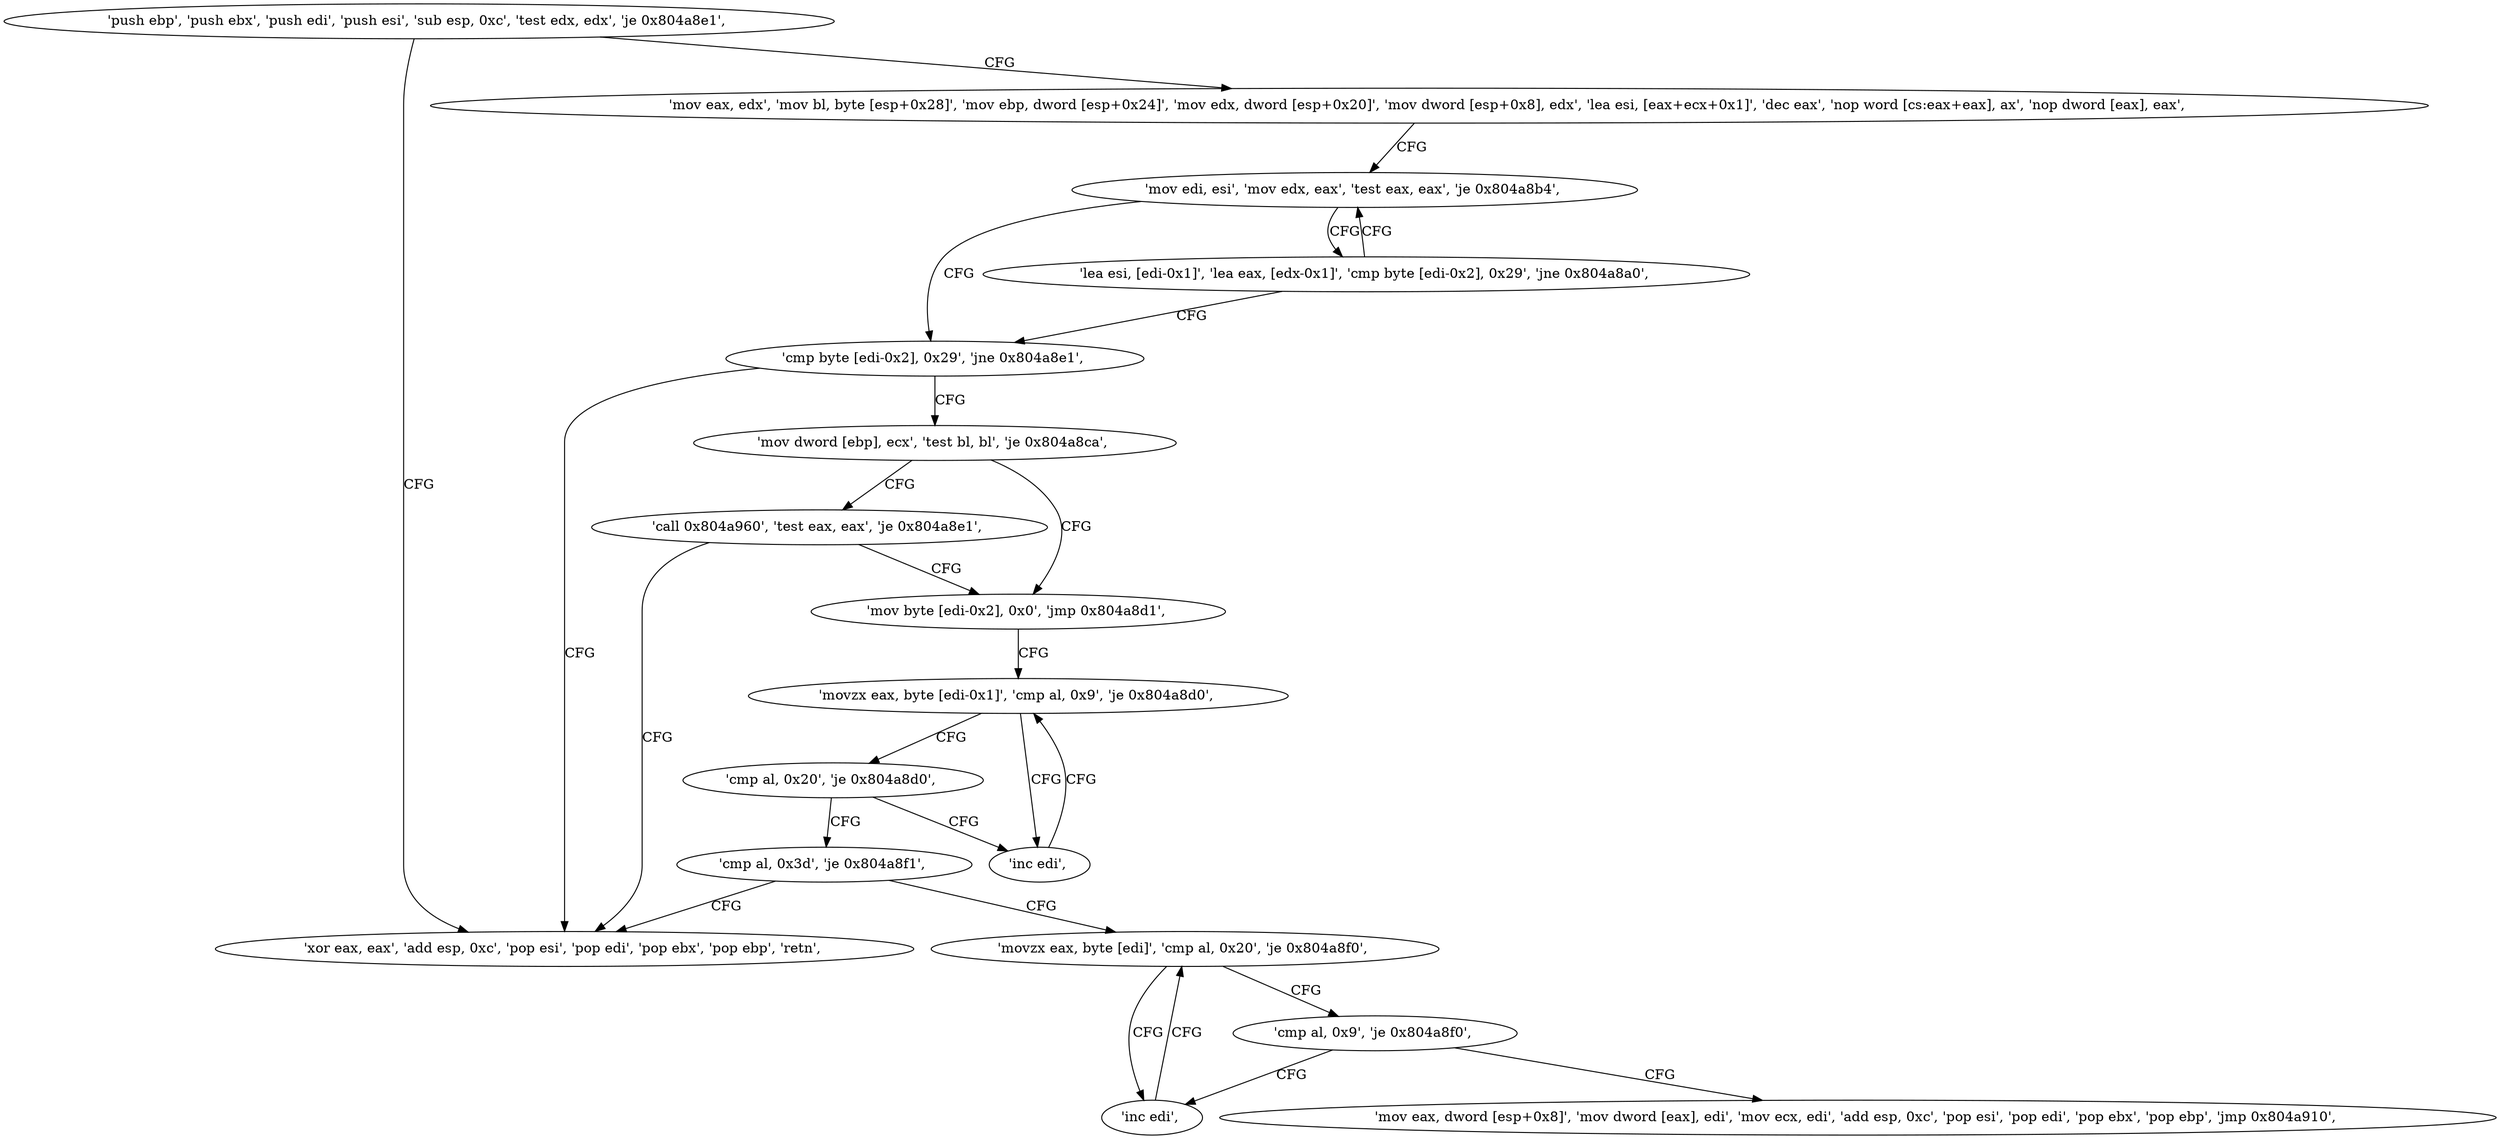 digraph "func" {
"134522992" [label = "'push ebp', 'push ebx', 'push edi', 'push esi', 'sub esp, 0xc', 'test edx, edx', 'je 0x804a8e1', " ]
"134523105" [label = "'xor eax, eax', 'add esp, 0xc', 'pop esi', 'pop edi', 'pop ebx', 'pop ebp', 'retn', " ]
"134523003" [label = "'mov eax, edx', 'mov bl, byte [esp+0x28]', 'mov ebp, dword [esp+0x24]', 'mov edx, dword [esp+0x20]', 'mov dword [esp+0x8], edx', 'lea esi, [eax+ecx+0x1]', 'dec eax', 'nop word [cs:eax+eax], ax', 'nop dword [eax], eax', " ]
"134523040" [label = "'mov edi, esi', 'mov edx, eax', 'test eax, eax', 'je 0x804a8b4', " ]
"134523060" [label = "'cmp byte [edi-0x2], 0x29', 'jne 0x804a8e1', " ]
"134523066" [label = "'mov dword [ebp], ecx', 'test bl, bl', 'je 0x804a8ca', " ]
"134523048" [label = "'lea esi, [edi-0x1]', 'lea eax, [edx-0x1]', 'cmp byte [edi-0x2], 0x29', 'jne 0x804a8a0', " ]
"134523082" [label = "'mov byte [edi-0x2], 0x0', 'jmp 0x804a8d1', " ]
"134523073" [label = "'call 0x804a960', 'test eax, eax', 'je 0x804a8e1', " ]
"134523089" [label = "'movzx eax, byte [edi-0x1]', 'cmp al, 0x9', 'je 0x804a8d0', " ]
"134523088" [label = "'inc edi', " ]
"134523097" [label = "'cmp al, 0x20', 'je 0x804a8d0', " ]
"134523101" [label = "'cmp al, 0x3d', 'je 0x804a8f1', " ]
"134523121" [label = "'movzx eax, byte [edi]', 'cmp al, 0x20', 'je 0x804a8f0', " ]
"134523120" [label = "'inc edi', " ]
"134523128" [label = "'cmp al, 0x9', 'je 0x804a8f0', " ]
"134523132" [label = "'mov eax, dword [esp+0x8]', 'mov dword [eax], edi', 'mov ecx, edi', 'add esp, 0xc', 'pop esi', 'pop edi', 'pop ebx', 'pop ebp', 'jmp 0x804a910', " ]
"134522992" -> "134523105" [ label = "CFG" ]
"134522992" -> "134523003" [ label = "CFG" ]
"134523003" -> "134523040" [ label = "CFG" ]
"134523040" -> "134523060" [ label = "CFG" ]
"134523040" -> "134523048" [ label = "CFG" ]
"134523060" -> "134523105" [ label = "CFG" ]
"134523060" -> "134523066" [ label = "CFG" ]
"134523066" -> "134523082" [ label = "CFG" ]
"134523066" -> "134523073" [ label = "CFG" ]
"134523048" -> "134523040" [ label = "CFG" ]
"134523048" -> "134523060" [ label = "CFG" ]
"134523082" -> "134523089" [ label = "CFG" ]
"134523073" -> "134523105" [ label = "CFG" ]
"134523073" -> "134523082" [ label = "CFG" ]
"134523089" -> "134523088" [ label = "CFG" ]
"134523089" -> "134523097" [ label = "CFG" ]
"134523088" -> "134523089" [ label = "CFG" ]
"134523097" -> "134523088" [ label = "CFG" ]
"134523097" -> "134523101" [ label = "CFG" ]
"134523101" -> "134523121" [ label = "CFG" ]
"134523101" -> "134523105" [ label = "CFG" ]
"134523121" -> "134523120" [ label = "CFG" ]
"134523121" -> "134523128" [ label = "CFG" ]
"134523120" -> "134523121" [ label = "CFG" ]
"134523128" -> "134523120" [ label = "CFG" ]
"134523128" -> "134523132" [ label = "CFG" ]
}
